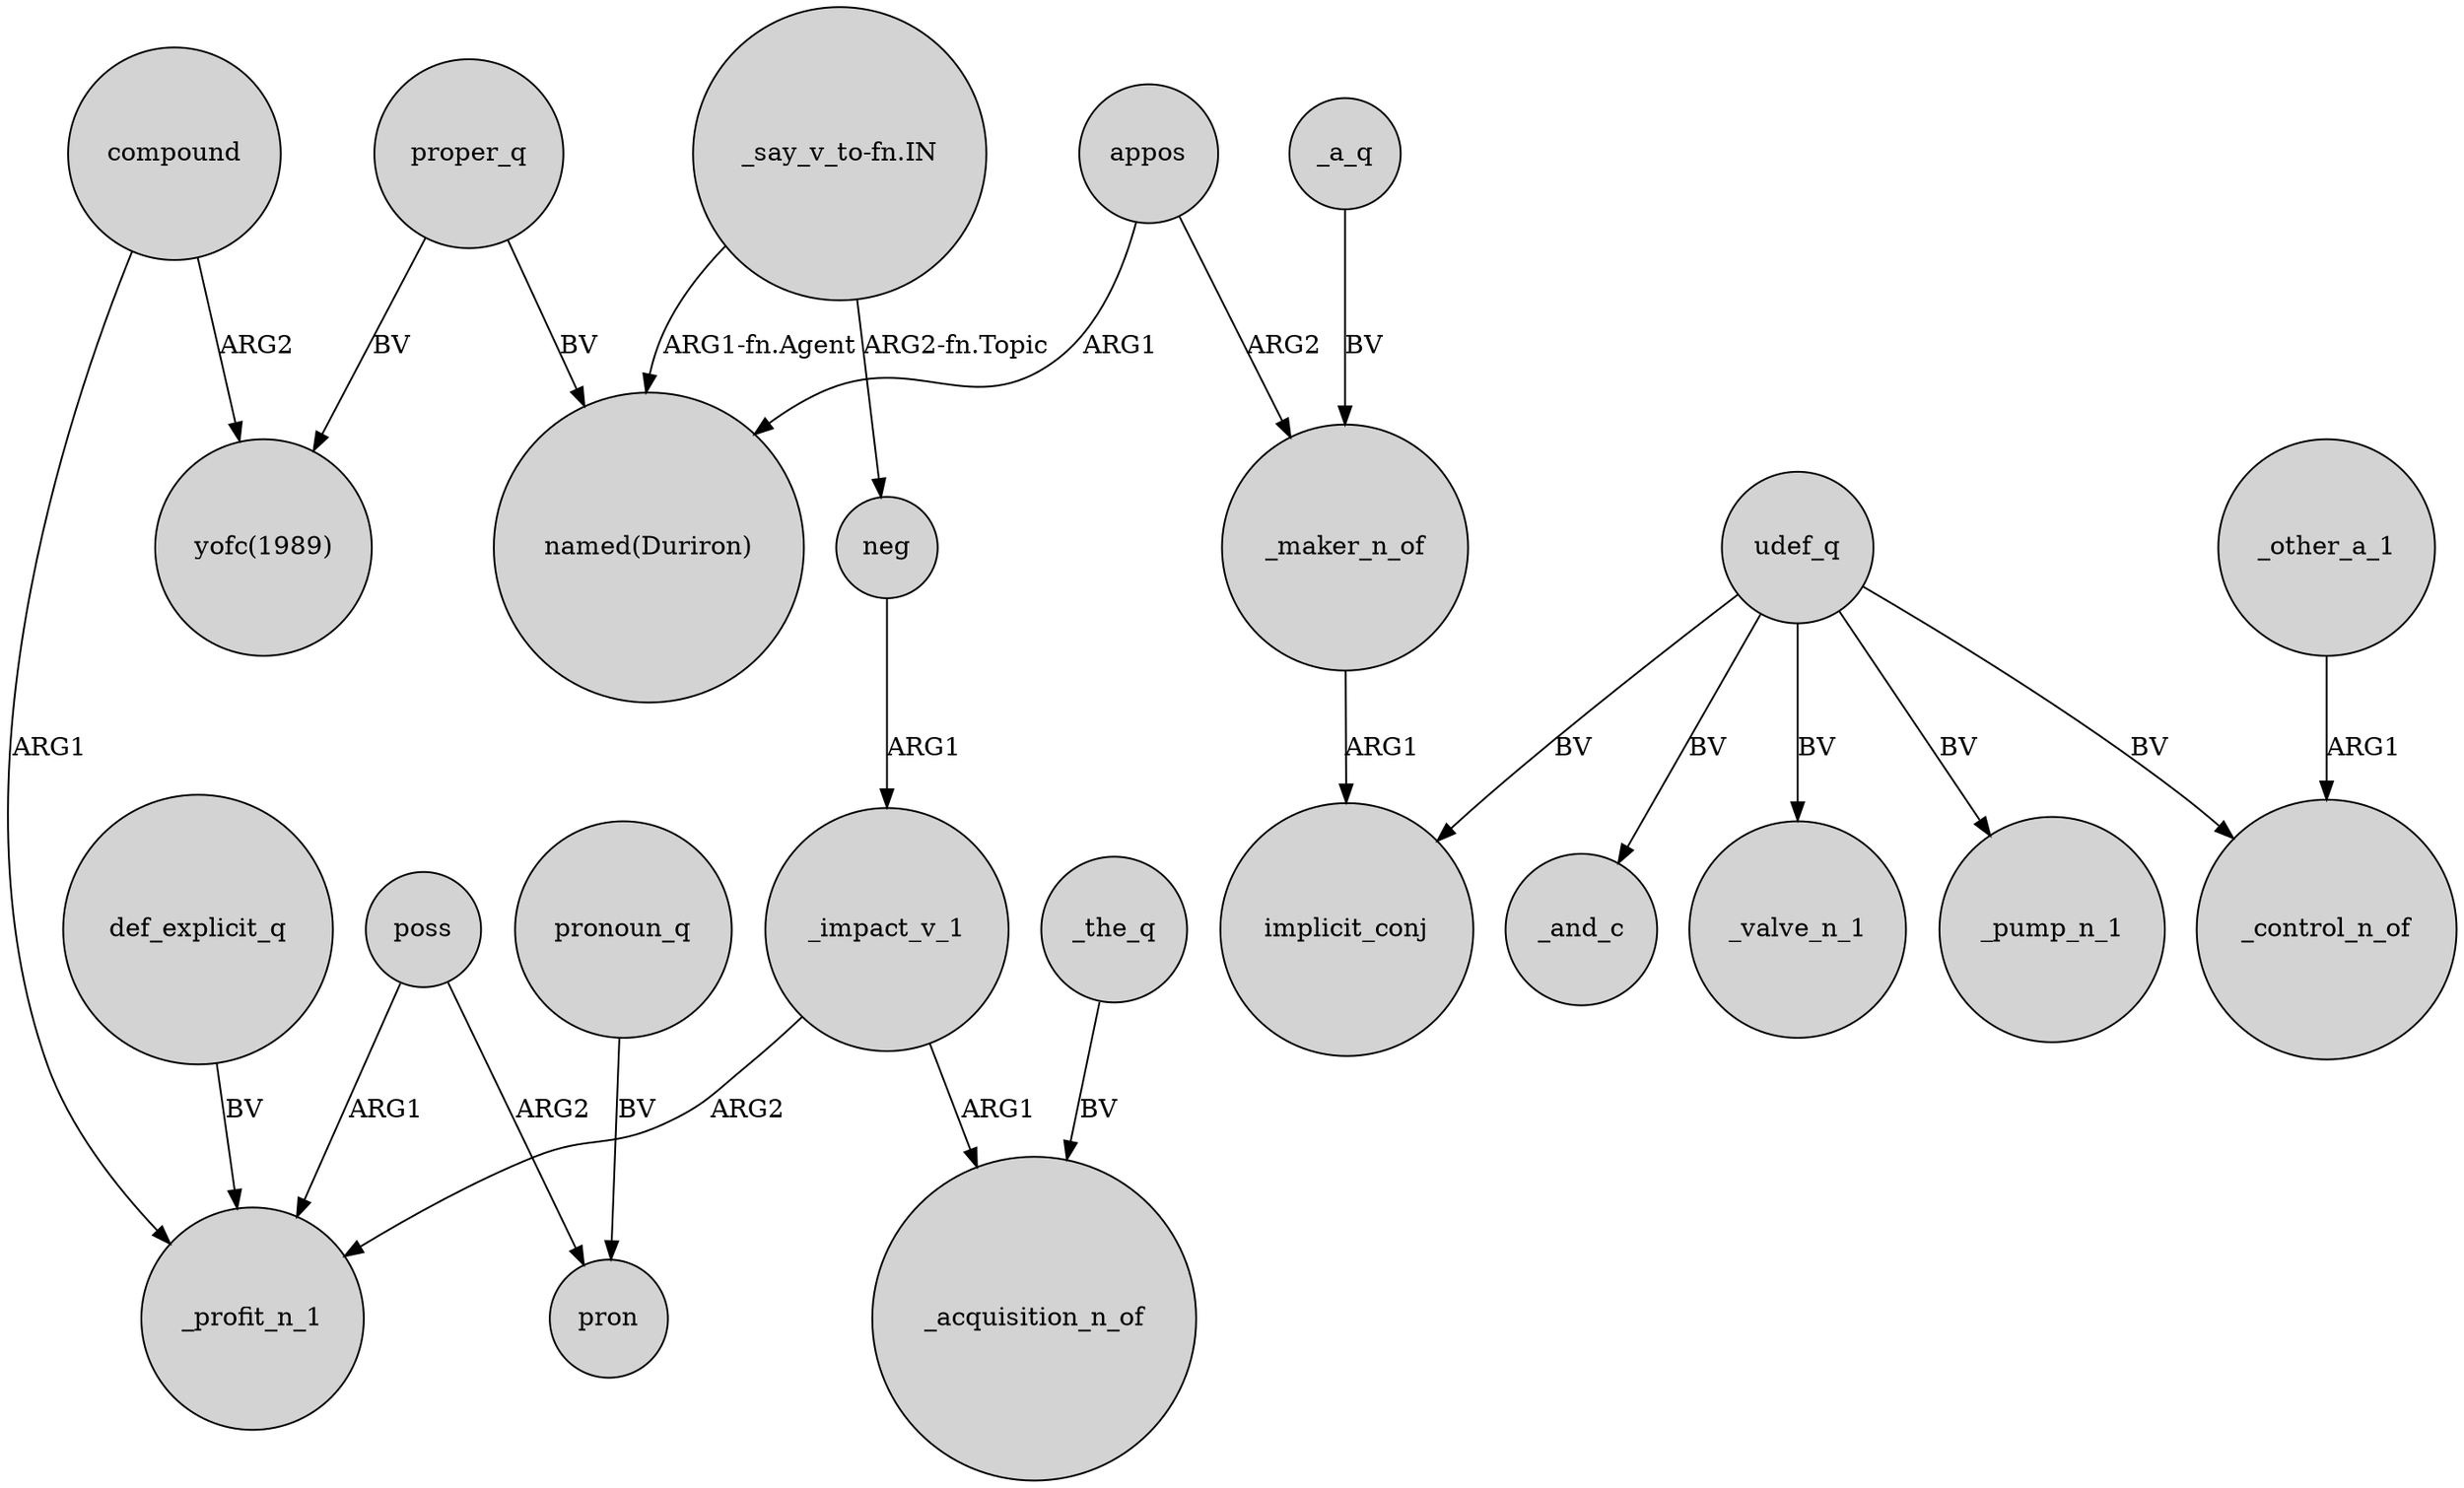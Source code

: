 digraph {
	node [shape=circle style=filled]
	proper_q -> "named(Duriron)" [label=BV]
	def_explicit_q -> _profit_n_1 [label=BV]
	poss -> pron [label=ARG2]
	udef_q -> _control_n_of [label=BV]
	"_say_v_to-fn.IN" -> "named(Duriron)" [label="ARG1-fn.Agent"]
	_maker_n_of -> implicit_conj [label=ARG1]
	_impact_v_1 -> _acquisition_n_of [label=ARG1]
	appos -> "named(Duriron)" [label=ARG1]
	compound -> _profit_n_1 [label=ARG1]
	udef_q -> implicit_conj [label=BV]
	appos -> _maker_n_of [label=ARG2]
	proper_q -> "yofc(1989)" [label=BV]
	udef_q -> _pump_n_1 [label=BV]
	pronoun_q -> pron [label=BV]
	_a_q -> _maker_n_of [label=BV]
	_other_a_1 -> _control_n_of [label=ARG1]
	_the_q -> _acquisition_n_of [label=BV]
	"_say_v_to-fn.IN" -> neg [label="ARG2-fn.Topic"]
	neg -> _impact_v_1 [label=ARG1]
	poss -> _profit_n_1 [label=ARG1]
	_impact_v_1 -> _profit_n_1 [label=ARG2]
	compound -> "yofc(1989)" [label=ARG2]
	udef_q -> _and_c [label=BV]
	udef_q -> _valve_n_1 [label=BV]
}
